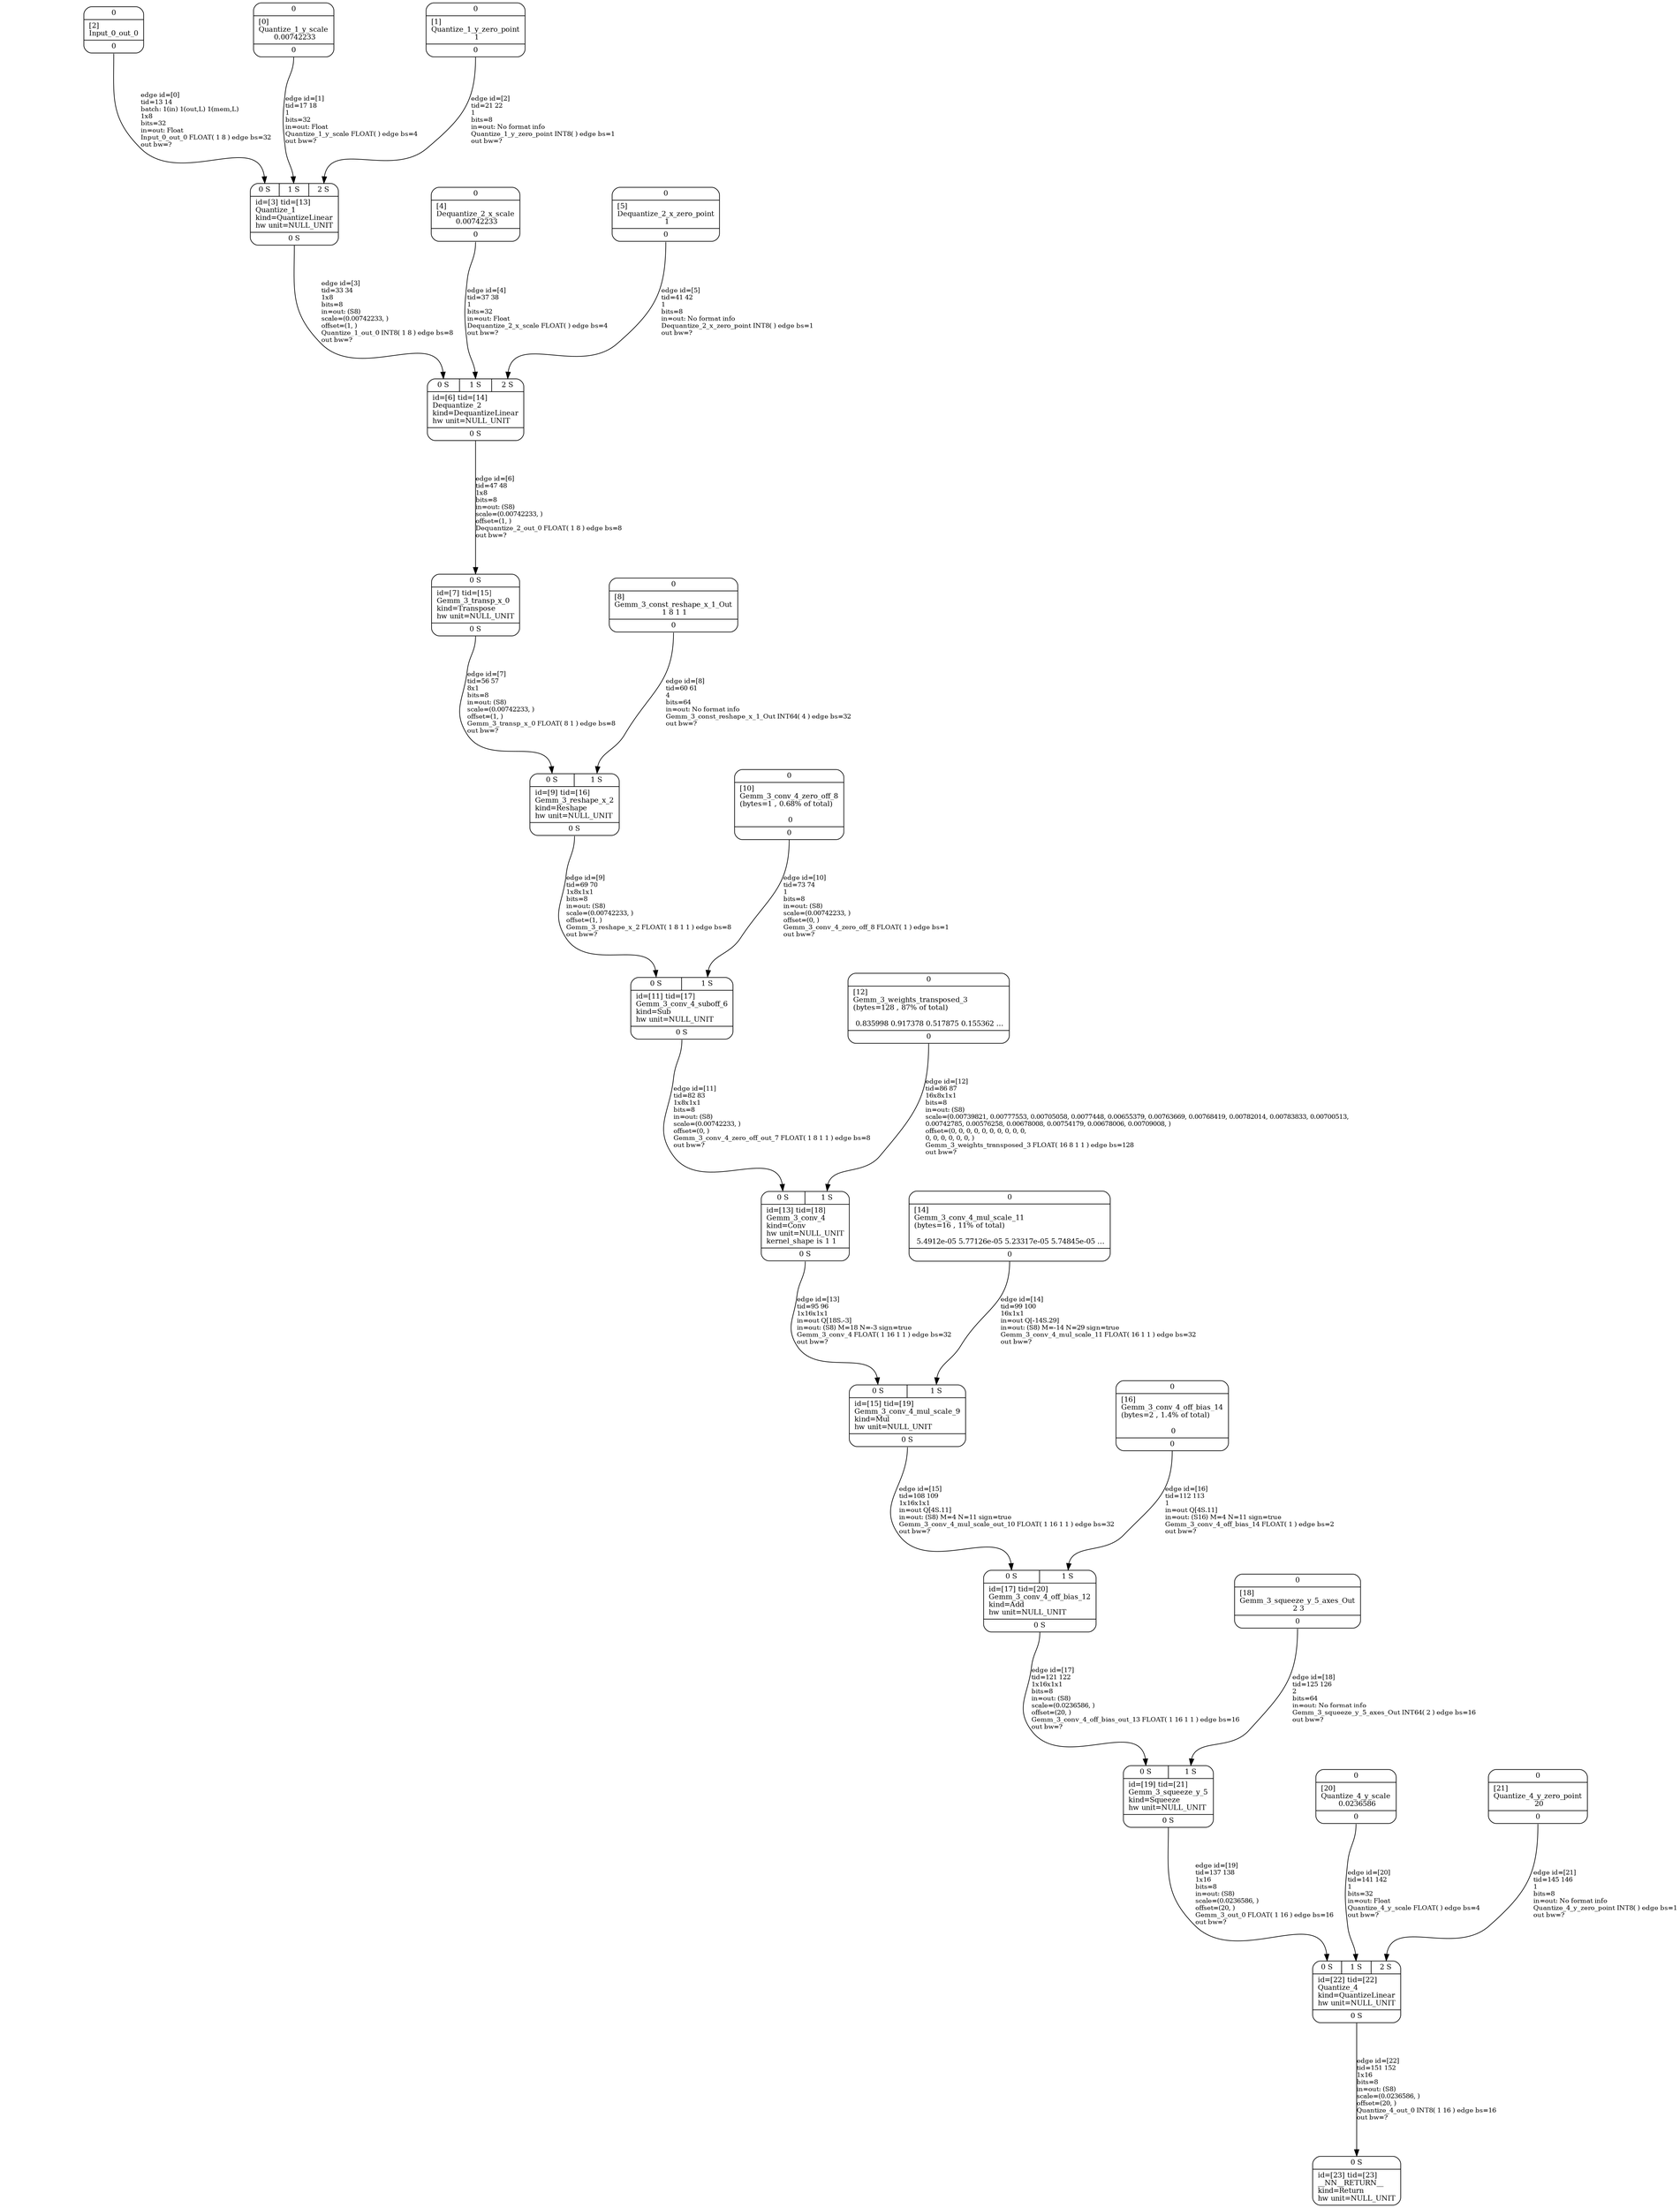 digraph G {
graph [ fontsize=11 ];
node [ fontsize=11 ];
edge [ fontsize=10 ];
rankdir=BU
ranksep=1.5
nodesep=1
splines=spline
compound=true
Graphinfo [ label="" shape=plaintext, style=rounded, color=black, fontname="Arial-Bold" ];
Gemm_3_weights_transposed_3 [ label="{ { <i0> 0} |  [12]\lGemm_3_weights_transposed_3\l(bytes=128 , 87% of total)\l\l 0.835998 0.917378 0.517875 0.155362 ... | { <o0> 0} }", shape=record, color=black, style=rounded  ] ;
Dequantize_2_x_scale [ label="{ { <i0> 0} |  [4]\lDequantize_2_x_scale\l 0.00742233 | { <o0> 0} }", shape=record, color=black, style=rounded  ] ;
Quantize_1_y_zero_point [ label="{ { <i0> 0} |  [1]\lQuantize_1_y_zero_point\l 1 | { <o0> 0} }", shape=record, color=black, style=rounded  ] ;
Quantize_4_y_zero_point [ label="{ { <i0> 0} |  [21]\lQuantize_4_y_zero_point\l 20 | { <o0> 0} }", shape=record, color=black, style=rounded  ] ;
Gemm_3_squeeze_y_5_axes_Out [ label="{ { <i0> 0} |  [18]\lGemm_3_squeeze_y_5_axes_Out\l 2 3 | { <o0> 0} }", shape=record, color=black, style=rounded  ] ;
Gemm_3_conv_4_off_bias_14 [ label="{ { <i0> 0} |  [16]\lGemm_3_conv_4_off_bias_14\l(bytes=2 , 1.4% of total)\l\l 0 | { <o0> 0} }", shape=record, color=black, style=rounded  ] ;
Input_0_out_0 [ label="{ { <i0> 0} |  [2]\lInput_0_out_0 | { <o0> 0} }", shape=record, color=black, style=rounded  ] ;
Gemm_3_conv_4_zero_off_8 [ label="{ { <i0> 0} |  [10]\lGemm_3_conv_4_zero_off_8\l(bytes=1 , 0.68% of total)\l\l 0 | { <o0> 0} }", shape=record, color=black, style=rounded  ] ;
Dequantize_2_x_zero_point [ label="{ { <i0> 0} |  [5]\lDequantize_2_x_zero_point\l 1 | { <o0> 0} }", shape=record, color=black, style=rounded  ] ;
Gemm_3_conv_4_mul_scale_11 [ label="{ { <i0> 0} |  [14]\lGemm_3_conv_4_mul_scale_11\l(bytes=16 , 11% of total)\l\l 5.4912e-05 5.77126e-05 5.23317e-05 5.74845e-05 ... | { <o0> 0} }", shape=record, color=black, style=rounded  ] ;
Gemm_3_const_reshape_x_1_Out [ label="{ { <i0> 0} |  [8]\lGemm_3_const_reshape_x_1_Out\l 1 8 1 1 | { <o0> 0} }", shape=record, color=black, style=rounded  ] ;
Quantize_4_y_scale [ label="{ { <i0> 0} |  [20]\lQuantize_4_y_scale\l 0.0236586 | { <o0> 0} }", shape=record, color=black, style=rounded  ] ;
Quantize_1_y_scale [ label="{ { <i0> 0} |  [0]\lQuantize_1_y_scale\l 0.00742233 | { <o0> 0} }", shape=record, color=black, style=rounded  ] ;
Quantize_1 [ label="{ { < i0>  0 S  | < i1>  1 S  | < i2>  2 S } | id=[3] tid=[13]\lQuantize_1\lkind=QuantizeLinear\lhw unit=NULL_UNIT\l | { < o0>  0 S } }", shape=record, color=black, style=rounded  ] ;
Dequantize_2 [ label="{ { < i0>  0 S  | < i1>  1 S  | < i2>  2 S } | id=[6] tid=[14]\lDequantize_2\lkind=DequantizeLinear\lhw unit=NULL_UNIT\l | { < o0>  0 S } }", shape=record, color=black, style=rounded  ] ;
Gemm_3_transp_x_0 [ label="{ { < i0>  0 S } | id=[7] tid=[15]\lGemm_3_transp_x_0\lkind=Transpose\lhw unit=NULL_UNIT\l | { < o0>  0 S } }", shape=record, color=black, style=rounded  ] ;
Gemm_3_reshape_x_2 [ label="{ { < i0>  0 S  | < i1>  1 S } | id=[9] tid=[16]\lGemm_3_reshape_x_2\lkind=Reshape\lhw unit=NULL_UNIT\l | { < o0>  0 S } }", shape=record, color=black, style=rounded  ] ;
Gemm_3_conv_4_suboff_6 [ label="{ { < i0>  0 S  | < i1>  1 S } | id=[11] tid=[17]\lGemm_3_conv_4_suboff_6\lkind=Sub\lhw unit=NULL_UNIT\l | { < o0>  0 S } }", shape=record, color=black, style=rounded  ] ;
Gemm_3_conv_4 [ label="{ { < i0>  0 S  | < i1>  1 S } | id=[13] tid=[18]\lGemm_3_conv_4\lkind=Conv\lhw unit=NULL_UNIT\lkernel_shape is 1 1\l | { < o0>  0 S } }", shape=record, color=black, style=rounded  ] ;
Gemm_3_conv_4_mul_scale_9 [ label="{ { < i0>  0 S  | < i1>  1 S } | id=[15] tid=[19]\lGemm_3_conv_4_mul_scale_9\lkind=Mul\lhw unit=NULL_UNIT\l | { < o0>  0 S } }", shape=record, color=black, style=rounded  ] ;
Gemm_3_conv_4_off_bias_12 [ label="{ { < i0>  0 S  | < i1>  1 S } | id=[17] tid=[20]\lGemm_3_conv_4_off_bias_12\lkind=Add\lhw unit=NULL_UNIT\l | { < o0>  0 S } }", shape=record, color=black, style=rounded  ] ;
Gemm_3_squeeze_y_5 [ label="{ { < i0>  0 S  | < i1>  1 S } | id=[19] tid=[21]\lGemm_3_squeeze_y_5\lkind=Squeeze\lhw unit=NULL_UNIT\l | { < o0>  0 S } }", shape=record, color=black, style=rounded  ] ;
Quantize_4 [ label="{ { < i0>  0 S  | < i1>  1 S  | < i2>  2 S } | id=[22] tid=[22]\lQuantize_4\lkind=QuantizeLinear\lhw unit=NULL_UNIT\l | { < o0>  0 S } }", shape=record, color=black, style=rounded  ] ;
__NN__RETURN__ [ label="{ { < i0>  0 S } | id=[23] tid=[23]\l__NN__RETURN__\lkind=Return\lhw unit=NULL_UNIT\l}", shape=record, color=black, style=rounded  ] ;
Input_0_out_0:o0:s->Quantize_1:i0:n [ label="edge id=[0]\ltid=13 14\lbatch: 1(in) 1(out,L) 1(mem,L) \l1x8\lbits=32\lin=out: Float\lInput_0_out_0 FLOAT( 1 8 ) edge bs=32\lout bw=?\l" ]; 
Quantize_1_y_scale:o0:s->Quantize_1:i1:n [ label="edge id=[1]\ltid=17 18\l1\lbits=32\lin=out: Float\lQuantize_1_y_scale FLOAT( ) edge bs=4\lout bw=?\l" ]; 
Quantize_1_y_zero_point:o0:s->Quantize_1:i2:n [ label="edge id=[2]\ltid=21 22\l1\lbits=8\lin=out: No format info\lQuantize_1_y_zero_point INT8( ) edge bs=1\lout bw=?\l" ]; 
Quantize_1:o0:s->Dequantize_2:i0:n [ label="edge id=[3]\ltid=33 34\l1x8\lbits=8\lin=out: (S8)\lscale=(0.00742233, )\loffset=(1, )\lQuantize_1_out_0 INT8( 1 8 ) edge bs=8\lout bw=?\l" ]; 
Dequantize_2_x_scale:o0:s->Dequantize_2:i1:n [ label="edge id=[4]\ltid=37 38\l1\lbits=32\lin=out: Float\lDequantize_2_x_scale FLOAT( ) edge bs=4\lout bw=?\l" ]; 
Dequantize_2_x_zero_point:o0:s->Dequantize_2:i2:n [ label="edge id=[5]\ltid=41 42\l1\lbits=8\lin=out: No format info\lDequantize_2_x_zero_point INT8( ) edge bs=1\lout bw=?\l" ]; 
Dequantize_2:o0:s->Gemm_3_transp_x_0:i0:n [ label="edge id=[6]\ltid=47 48\l1x8\lbits=8\lin=out: (S8)\lscale=(0.00742233, )\loffset=(1, )\lDequantize_2_out_0 FLOAT( 1 8 ) edge bs=8\lout bw=?\l" ]; 
Gemm_3_transp_x_0:o0:s->Gemm_3_reshape_x_2:i0:n [ label="edge id=[7]\ltid=56 57\l8x1\lbits=8\lin=out: (S8)\lscale=(0.00742233, )\loffset=(1, )\lGemm_3_transp_x_0 FLOAT( 8 1 ) edge bs=8\lout bw=?\l" ]; 
Gemm_3_const_reshape_x_1_Out:o0:s->Gemm_3_reshape_x_2:i1:n [ label="edge id=[8]\ltid=60 61\l4\lbits=64\lin=out: No format info\lGemm_3_const_reshape_x_1_Out INT64( 4 ) edge bs=32\lout bw=?\l" ]; 
Gemm_3_reshape_x_2:o0:s->Gemm_3_conv_4_suboff_6:i0:n [ label="edge id=[9]\ltid=69 70\l1x8x1x1\lbits=8\lin=out: (S8)\lscale=(0.00742233, )\loffset=(1, )\lGemm_3_reshape_x_2 FLOAT( 1 8 1 1 ) edge bs=8\lout bw=?\l" ]; 
Gemm_3_conv_4_zero_off_8:o0:s->Gemm_3_conv_4_suboff_6:i1:n [ label="edge id=[10]\ltid=73 74\l1\lbits=8\lin=out: (S8)\lscale=(0.00742233, )\loffset=(0, )\lGemm_3_conv_4_zero_off_8 FLOAT( 1 ) edge bs=1\lout bw=?\l" ]; 
Gemm_3_conv_4_suboff_6:o0:s->Gemm_3_conv_4:i0:n [ label="edge id=[11]\ltid=82 83\l1x8x1x1\lbits=8\lin=out: (S8)\lscale=(0.00742233, )\loffset=(0, )\lGemm_3_conv_4_zero_off_out_7 FLOAT( 1 8 1 1 ) edge bs=8\lout bw=?\l" ]; 
Gemm_3_weights_transposed_3:o0:s->Gemm_3_conv_4:i1:n [ label="edge id=[12]\ltid=86 87\l16x8x1x1\lbits=8\lin=out: (S8)\lscale=(0.00739821, 0.00777553, 0.00705058, 0.0077448, 0.00655379, 0.00763669, 0.00768419, 0.00782014, 0.00783833, 0.00700513, \l0.00742785, 0.00576258, 0.00678008, 0.00754179, 0.00678006, 0.00709008, )\loffset=(0, 0, 0, 0, 0, 0, 0, 0, 0, 0, \l0, 0, 0, 0, 0, 0, )\lGemm_3_weights_transposed_3 FLOAT( 16 8 1 1 ) edge bs=128\lout bw=?\l" ]; 
Gemm_3_conv_4:o0:s->Gemm_3_conv_4_mul_scale_9:i0:n [ label="edge id=[13]\ltid=95 96\l1x16x1x1\lin=out Q[18S.-3]\lin=out: (S8) M=18 N=-3 sign=true\lGemm_3_conv_4 FLOAT( 1 16 1 1 ) edge bs=32\lout bw=?\l" ]; 
Gemm_3_conv_4_mul_scale_11:o0:s->Gemm_3_conv_4_mul_scale_9:i1:n [ label="edge id=[14]\ltid=99 100\l16x1x1\lin=out Q[-14S.29]\lin=out: (S8) M=-14 N=29 sign=true\lGemm_3_conv_4_mul_scale_11 FLOAT( 16 1 1 ) edge bs=32\lout bw=?\l" ]; 
Gemm_3_conv_4_mul_scale_9:o0:s->Gemm_3_conv_4_off_bias_12:i0:n [ label="edge id=[15]\ltid=108 109\l1x16x1x1\lin=out Q[4S.11]\lin=out: (S8) M=4 N=11 sign=true\lGemm_3_conv_4_mul_scale_out_10 FLOAT( 1 16 1 1 ) edge bs=32\lout bw=?\l" ]; 
Gemm_3_conv_4_off_bias_14:o0:s->Gemm_3_conv_4_off_bias_12:i1:n [ label="edge id=[16]\ltid=112 113\l1\lin=out Q[4S.11]\lin=out: (S16) M=4 N=11 sign=true\lGemm_3_conv_4_off_bias_14 FLOAT( 1 ) edge bs=2\lout bw=?\l" ]; 
Gemm_3_conv_4_off_bias_12:o0:s->Gemm_3_squeeze_y_5:i0:n [ label="edge id=[17]\ltid=121 122\l1x16x1x1\lbits=8\lin=out: (S8)\lscale=(0.0236586, )\loffset=(20, )\lGemm_3_conv_4_off_bias_out_13 FLOAT( 1 16 1 1 ) edge bs=16\lout bw=?\l" ]; 
Gemm_3_squeeze_y_5_axes_Out:o0:s->Gemm_3_squeeze_y_5:i1:n [ label="edge id=[18]\ltid=125 126\l2\lbits=64\lin=out: No format info\lGemm_3_squeeze_y_5_axes_Out INT64( 2 ) edge bs=16\lout bw=?\l" ]; 
Gemm_3_squeeze_y_5:o0:s->Quantize_4:i0:n [ label="edge id=[19]\ltid=137 138\l1x16\lbits=8\lin=out: (S8)\lscale=(0.0236586, )\loffset=(20, )\lGemm_3_out_0 FLOAT( 1 16 ) edge bs=16\lout bw=?\l" ]; 
Quantize_4_y_scale:o0:s->Quantize_4:i1:n [ label="edge id=[20]\ltid=141 142\l1\lbits=32\lin=out: Float\lQuantize_4_y_scale FLOAT( ) edge bs=4\lout bw=?\l" ]; 
Quantize_4_y_zero_point:o0:s->Quantize_4:i2:n [ label="edge id=[21]\ltid=145 146\l1\lbits=8\lin=out: No format info\lQuantize_4_y_zero_point INT8( ) edge bs=1\lout bw=?\l" ]; 
Quantize_4:o0:s->__NN__RETURN__:i0:n [ label="edge id=[22]\ltid=151 152\l1x16\lbits=8\lin=out: (S8)\lscale=(0.0236586, )\loffset=(20, )\lQuantize_4_out_0 INT8( 1 16 ) edge bs=16\lout bw=?\l" ]; 
}
